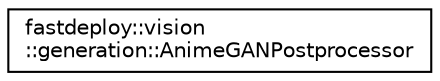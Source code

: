 digraph "Graphical Class Hierarchy"
{
  edge [fontname="Helvetica",fontsize="10",labelfontname="Helvetica",labelfontsize="10"];
  node [fontname="Helvetica",fontsize="10",shape=record];
  rankdir="LR";
  Node1 [label="fastdeploy::vision\l::generation::AnimeGANPostprocessor",height=0.2,width=0.4,color="black", fillcolor="white", style="filled",URL="$classfastdeploy_1_1vision_1_1generation_1_1AnimeGANPostprocessor.html",tooltip="Postprocessor object for AnimeGAN serials model. "];
}
